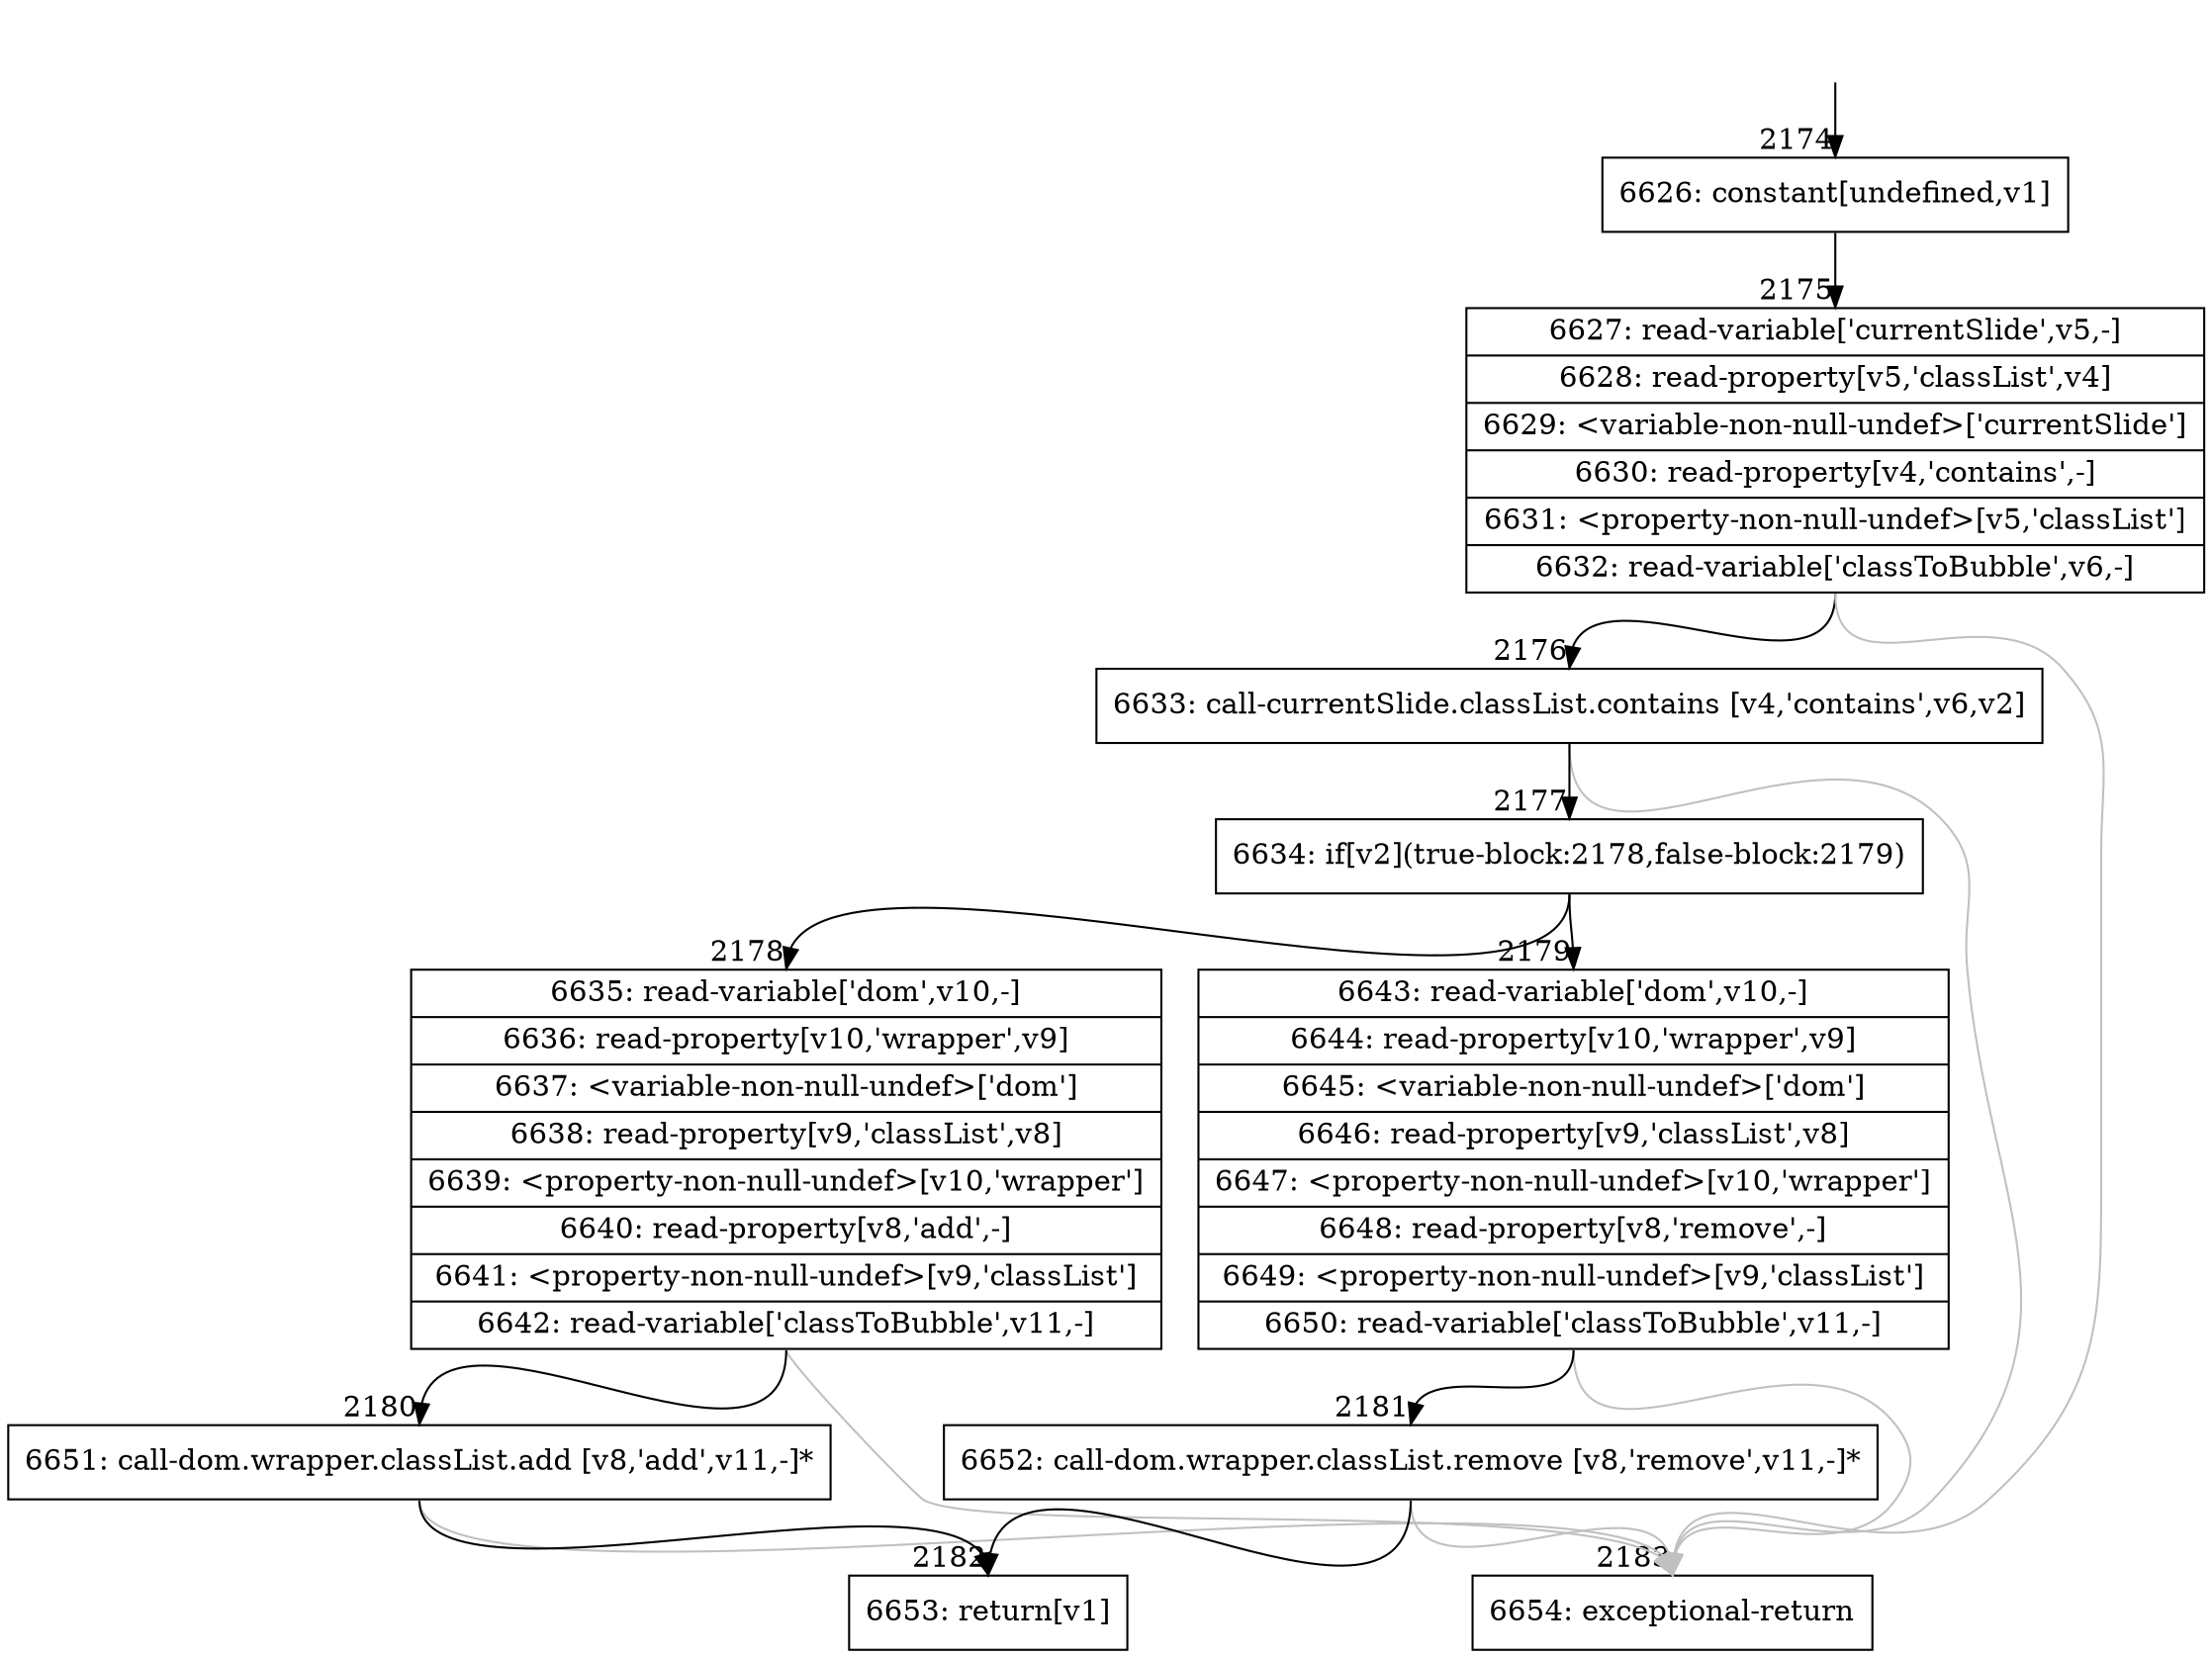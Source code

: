 digraph {
rankdir="TD"
BB_entry137[shape=none,label=""];
BB_entry137 -> BB2174 [tailport=s, headport=n, headlabel="    2174"]
BB2174 [shape=record label="{6626: constant[undefined,v1]}" ] 
BB2174 -> BB2175 [tailport=s, headport=n, headlabel="      2175"]
BB2175 [shape=record label="{6627: read-variable['currentSlide',v5,-]|6628: read-property[v5,'classList',v4]|6629: \<variable-non-null-undef\>['currentSlide']|6630: read-property[v4,'contains',-]|6631: \<property-non-null-undef\>[v5,'classList']|6632: read-variable['classToBubble',v6,-]}" ] 
BB2175 -> BB2176 [tailport=s, headport=n, headlabel="      2176"]
BB2175 -> BB2183 [tailport=s, headport=n, color=gray, headlabel="      2183"]
BB2176 [shape=record label="{6633: call-currentSlide.classList.contains [v4,'contains',v6,v2]}" ] 
BB2176 -> BB2177 [tailport=s, headport=n, headlabel="      2177"]
BB2176 -> BB2183 [tailport=s, headport=n, color=gray]
BB2177 [shape=record label="{6634: if[v2](true-block:2178,false-block:2179)}" ] 
BB2177 -> BB2178 [tailport=s, headport=n, headlabel="      2178"]
BB2177 -> BB2179 [tailport=s, headport=n, headlabel="      2179"]
BB2178 [shape=record label="{6635: read-variable['dom',v10,-]|6636: read-property[v10,'wrapper',v9]|6637: \<variable-non-null-undef\>['dom']|6638: read-property[v9,'classList',v8]|6639: \<property-non-null-undef\>[v10,'wrapper']|6640: read-property[v8,'add',-]|6641: \<property-non-null-undef\>[v9,'classList']|6642: read-variable['classToBubble',v11,-]}" ] 
BB2178 -> BB2180 [tailport=s, headport=n, headlabel="      2180"]
BB2178 -> BB2183 [tailport=s, headport=n, color=gray]
BB2179 [shape=record label="{6643: read-variable['dom',v10,-]|6644: read-property[v10,'wrapper',v9]|6645: \<variable-non-null-undef\>['dom']|6646: read-property[v9,'classList',v8]|6647: \<property-non-null-undef\>[v10,'wrapper']|6648: read-property[v8,'remove',-]|6649: \<property-non-null-undef\>[v9,'classList']|6650: read-variable['classToBubble',v11,-]}" ] 
BB2179 -> BB2181 [tailport=s, headport=n, headlabel="      2181"]
BB2179 -> BB2183 [tailport=s, headport=n, color=gray]
BB2180 [shape=record label="{6651: call-dom.wrapper.classList.add [v8,'add',v11,-]*}" ] 
BB2180 -> BB2182 [tailport=s, headport=n, headlabel="      2182"]
BB2180 -> BB2183 [tailport=s, headport=n, color=gray]
BB2181 [shape=record label="{6652: call-dom.wrapper.classList.remove [v8,'remove',v11,-]*}" ] 
BB2181 -> BB2182 [tailport=s, headport=n]
BB2181 -> BB2183 [tailport=s, headport=n, color=gray]
BB2182 [shape=record label="{6653: return[v1]}" ] 
BB2183 [shape=record label="{6654: exceptional-return}" ] 
//#$~ 2648
}
